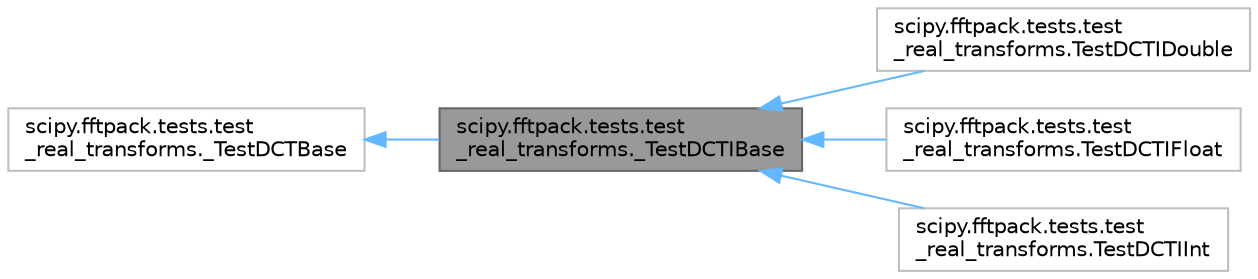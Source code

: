 digraph "scipy.fftpack.tests.test_real_transforms._TestDCTIBase"
{
 // LATEX_PDF_SIZE
  bgcolor="transparent";
  edge [fontname=Helvetica,fontsize=10,labelfontname=Helvetica,labelfontsize=10];
  node [fontname=Helvetica,fontsize=10,shape=box,height=0.2,width=0.4];
  rankdir="LR";
  Node1 [id="Node000001",label="scipy.fftpack.tests.test\l_real_transforms._TestDCTIBase",height=0.2,width=0.4,color="gray40", fillcolor="grey60", style="filled", fontcolor="black",tooltip=" "];
  Node2 -> Node1 [id="edge1_Node000001_Node000002",dir="back",color="steelblue1",style="solid",tooltip=" "];
  Node2 [id="Node000002",label="scipy.fftpack.tests.test\l_real_transforms._TestDCTBase",height=0.2,width=0.4,color="grey75", fillcolor="white", style="filled",URL="$d2/dd4/classscipy_1_1fftpack_1_1tests_1_1test__real__transforms_1_1__TestDCTBase.html",tooltip=" "];
  Node1 -> Node3 [id="edge2_Node000001_Node000003",dir="back",color="steelblue1",style="solid",tooltip=" "];
  Node3 [id="Node000003",label="scipy.fftpack.tests.test\l_real_transforms.TestDCTIDouble",height=0.2,width=0.4,color="grey75", fillcolor="white", style="filled",URL="$d8/d5c/classscipy_1_1fftpack_1_1tests_1_1test__real__transforms_1_1TestDCTIDouble.html",tooltip=" "];
  Node1 -> Node4 [id="edge3_Node000001_Node000004",dir="back",color="steelblue1",style="solid",tooltip=" "];
  Node4 [id="Node000004",label="scipy.fftpack.tests.test\l_real_transforms.TestDCTIFloat",height=0.2,width=0.4,color="grey75", fillcolor="white", style="filled",URL="$d0/d03/classscipy_1_1fftpack_1_1tests_1_1test__real__transforms_1_1TestDCTIFloat.html",tooltip=" "];
  Node1 -> Node5 [id="edge4_Node000001_Node000005",dir="back",color="steelblue1",style="solid",tooltip=" "];
  Node5 [id="Node000005",label="scipy.fftpack.tests.test\l_real_transforms.TestDCTIInt",height=0.2,width=0.4,color="grey75", fillcolor="white", style="filled",URL="$da/ddf/classscipy_1_1fftpack_1_1tests_1_1test__real__transforms_1_1TestDCTIInt.html",tooltip=" "];
}
